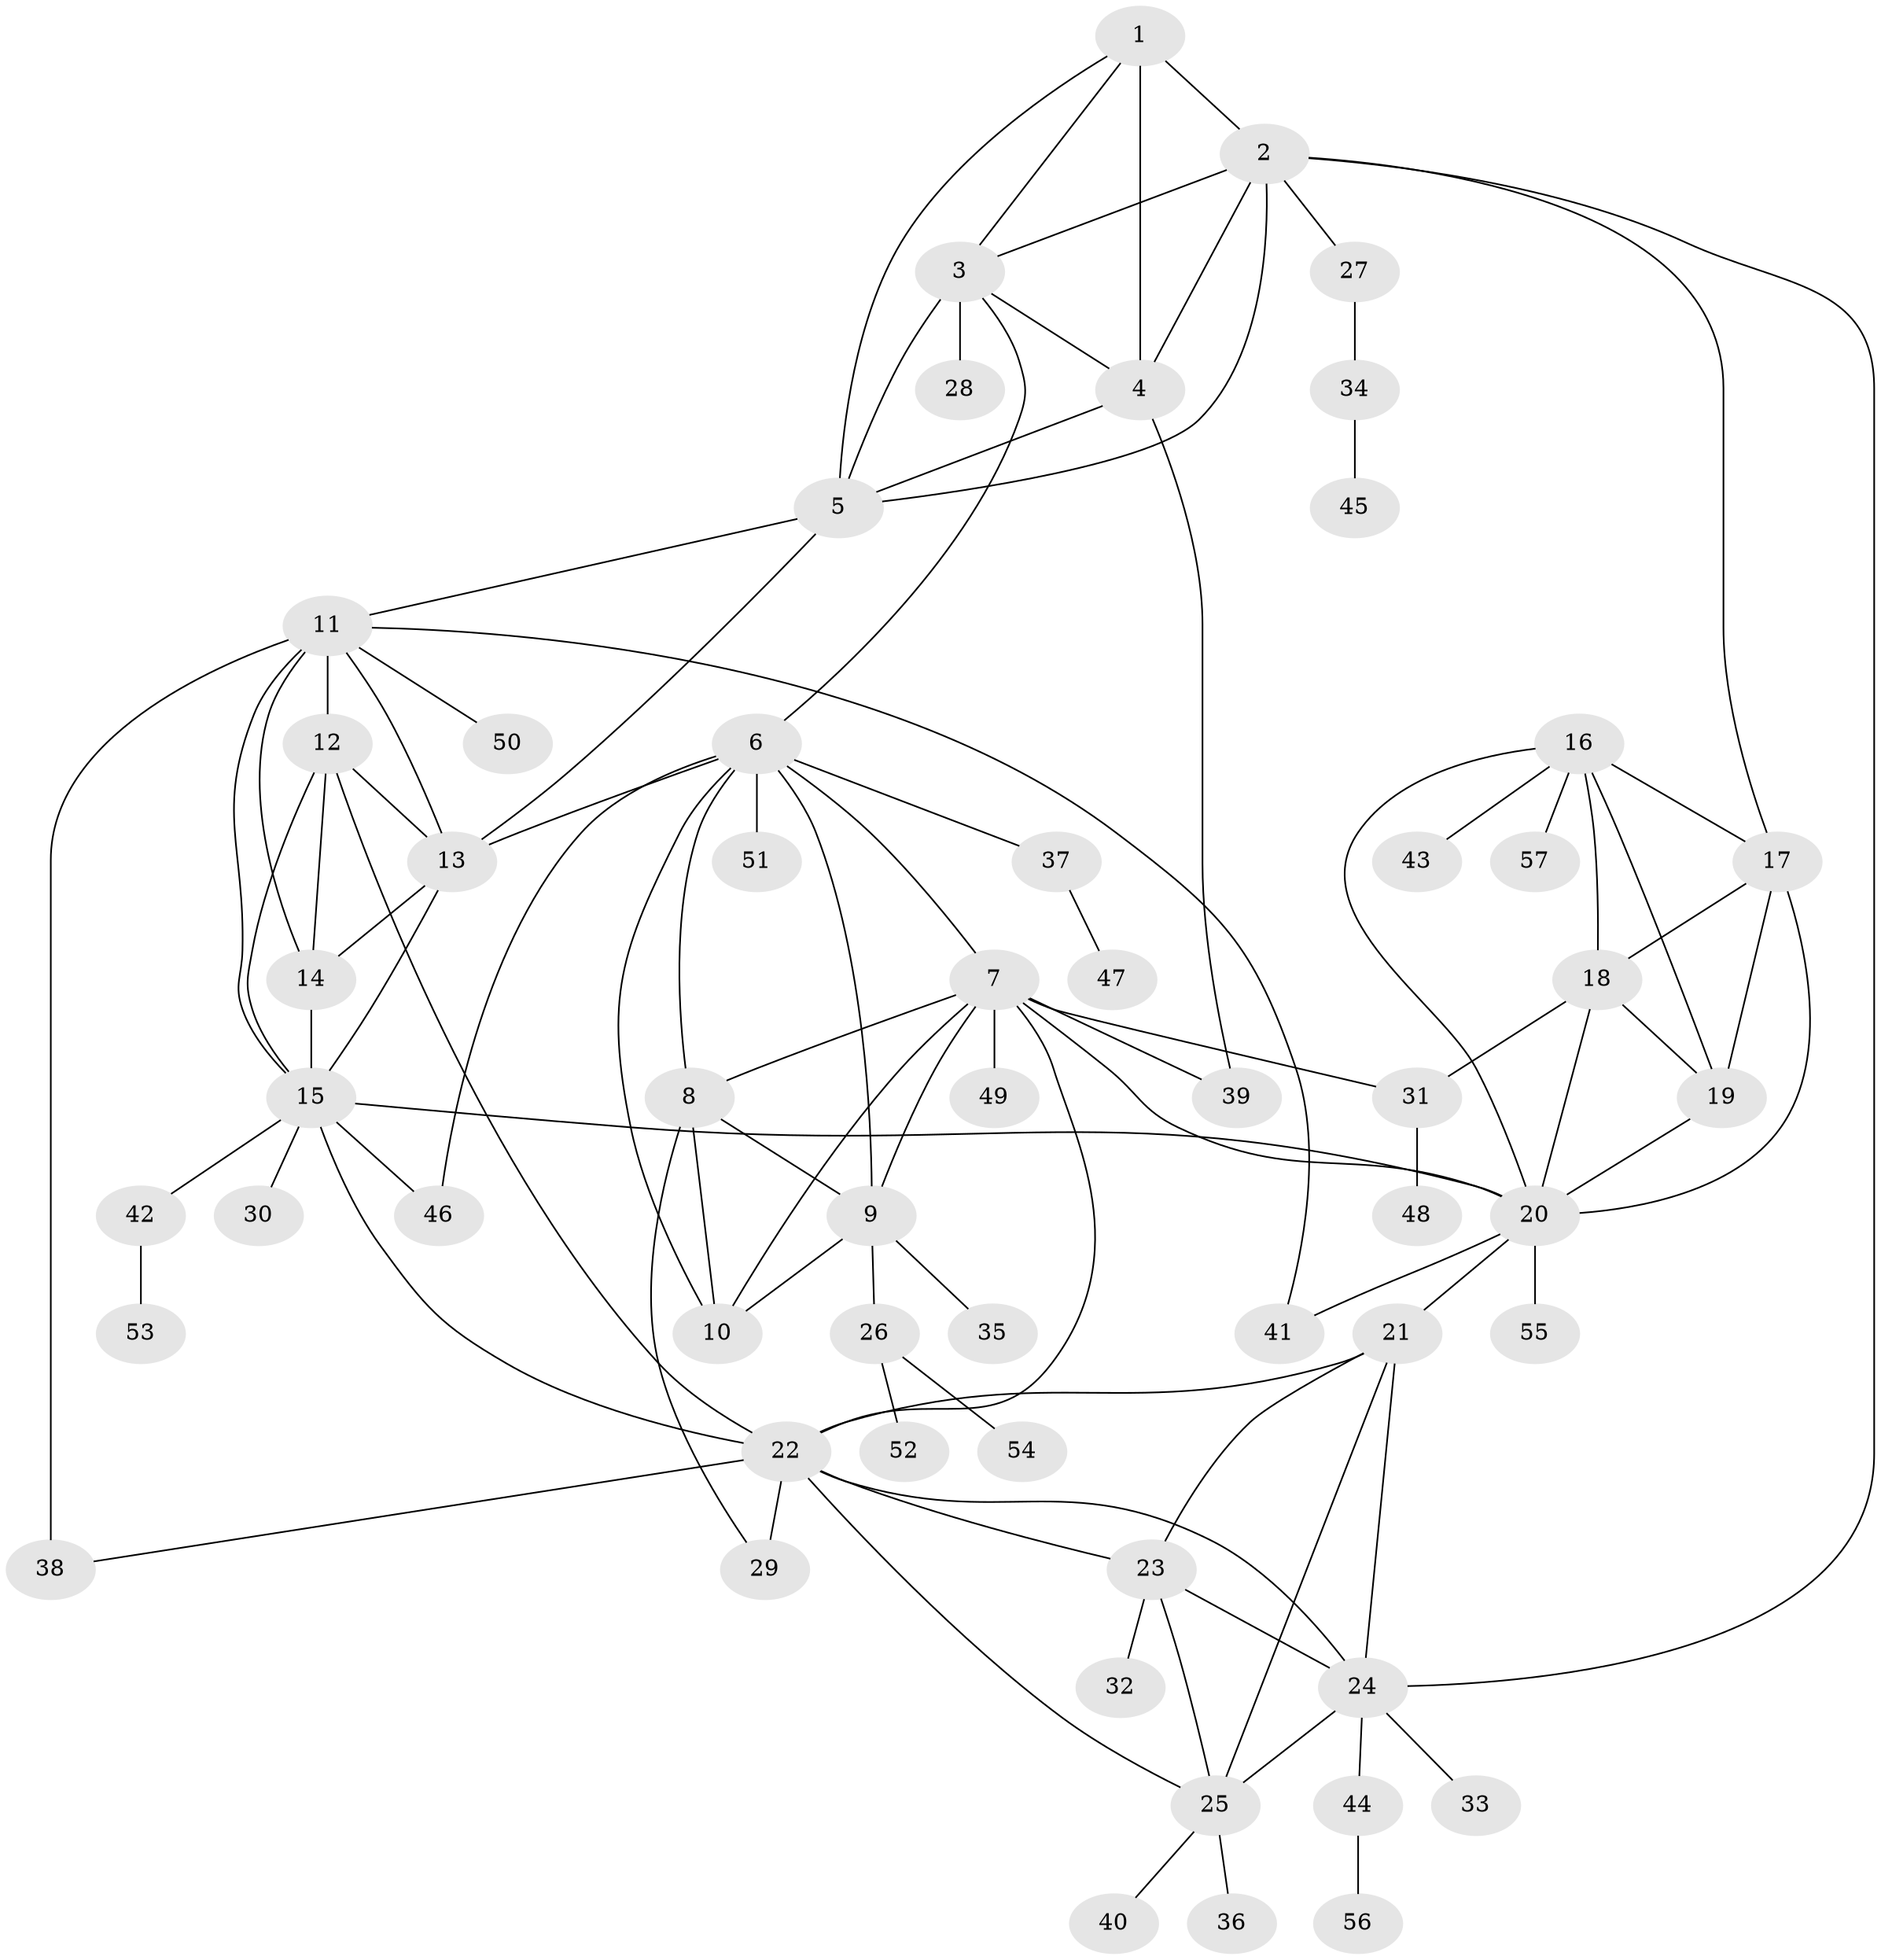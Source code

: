 // original degree distribution, {9: 0.008771929824561403, 8: 0.02631578947368421, 10: 0.05263157894736842, 4: 0.02631578947368421, 6: 0.05263157894736842, 11: 0.008771929824561403, 12: 0.008771929824561403, 7: 0.03508771929824561, 5: 0.008771929824561403, 3: 0.07017543859649122, 1: 0.5701754385964912, 2: 0.13157894736842105}
// Generated by graph-tools (version 1.1) at 2025/37/03/09/25 02:37:22]
// undirected, 57 vertices, 100 edges
graph export_dot {
graph [start="1"]
  node [color=gray90,style=filled];
  1;
  2;
  3;
  4;
  5;
  6;
  7;
  8;
  9;
  10;
  11;
  12;
  13;
  14;
  15;
  16;
  17;
  18;
  19;
  20;
  21;
  22;
  23;
  24;
  25;
  26;
  27;
  28;
  29;
  30;
  31;
  32;
  33;
  34;
  35;
  36;
  37;
  38;
  39;
  40;
  41;
  42;
  43;
  44;
  45;
  46;
  47;
  48;
  49;
  50;
  51;
  52;
  53;
  54;
  55;
  56;
  57;
  1 -- 2 [weight=1.0];
  1 -- 3 [weight=1.0];
  1 -- 4 [weight=5.0];
  1 -- 5 [weight=1.0];
  2 -- 3 [weight=1.0];
  2 -- 4 [weight=1.0];
  2 -- 5 [weight=1.0];
  2 -- 17 [weight=1.0];
  2 -- 24 [weight=1.0];
  2 -- 27 [weight=1.0];
  3 -- 4 [weight=1.0];
  3 -- 5 [weight=1.0];
  3 -- 6 [weight=1.0];
  3 -- 28 [weight=4.0];
  4 -- 5 [weight=1.0];
  4 -- 39 [weight=1.0];
  5 -- 11 [weight=1.0];
  5 -- 13 [weight=1.0];
  6 -- 7 [weight=1.0];
  6 -- 8 [weight=1.0];
  6 -- 9 [weight=1.0];
  6 -- 10 [weight=1.0];
  6 -- 13 [weight=1.0];
  6 -- 37 [weight=1.0];
  6 -- 46 [weight=1.0];
  6 -- 51 [weight=1.0];
  7 -- 8 [weight=1.0];
  7 -- 9 [weight=1.0];
  7 -- 10 [weight=1.0];
  7 -- 20 [weight=1.0];
  7 -- 22 [weight=2.0];
  7 -- 31 [weight=1.0];
  7 -- 39 [weight=1.0];
  7 -- 49 [weight=1.0];
  8 -- 9 [weight=1.0];
  8 -- 10 [weight=7.0];
  8 -- 29 [weight=1.0];
  9 -- 10 [weight=1.0];
  9 -- 26 [weight=1.0];
  9 -- 35 [weight=1.0];
  11 -- 12 [weight=1.0];
  11 -- 13 [weight=1.0];
  11 -- 14 [weight=1.0];
  11 -- 15 [weight=1.0];
  11 -- 38 [weight=2.0];
  11 -- 41 [weight=1.0];
  11 -- 50 [weight=1.0];
  12 -- 13 [weight=1.0];
  12 -- 14 [weight=1.0];
  12 -- 15 [weight=1.0];
  12 -- 22 [weight=1.0];
  13 -- 14 [weight=2.0];
  13 -- 15 [weight=1.0];
  14 -- 15 [weight=1.0];
  15 -- 20 [weight=1.0];
  15 -- 22 [weight=1.0];
  15 -- 30 [weight=1.0];
  15 -- 42 [weight=1.0];
  15 -- 46 [weight=1.0];
  16 -- 17 [weight=1.0];
  16 -- 18 [weight=1.0];
  16 -- 19 [weight=1.0];
  16 -- 20 [weight=1.0];
  16 -- 43 [weight=1.0];
  16 -- 57 [weight=1.0];
  17 -- 18 [weight=1.0];
  17 -- 19 [weight=4.0];
  17 -- 20 [weight=1.0];
  18 -- 19 [weight=1.0];
  18 -- 20 [weight=1.0];
  18 -- 31 [weight=1.0];
  19 -- 20 [weight=1.0];
  20 -- 21 [weight=1.0];
  20 -- 41 [weight=1.0];
  20 -- 55 [weight=1.0];
  21 -- 22 [weight=1.0];
  21 -- 23 [weight=1.0];
  21 -- 24 [weight=1.0];
  21 -- 25 [weight=1.0];
  22 -- 23 [weight=1.0];
  22 -- 24 [weight=1.0];
  22 -- 25 [weight=1.0];
  22 -- 29 [weight=1.0];
  22 -- 38 [weight=1.0];
  23 -- 24 [weight=1.0];
  23 -- 25 [weight=1.0];
  23 -- 32 [weight=2.0];
  24 -- 25 [weight=1.0];
  24 -- 33 [weight=1.0];
  24 -- 44 [weight=1.0];
  25 -- 36 [weight=1.0];
  25 -- 40 [weight=1.0];
  26 -- 52 [weight=1.0];
  26 -- 54 [weight=1.0];
  27 -- 34 [weight=1.0];
  31 -- 48 [weight=1.0];
  34 -- 45 [weight=1.0];
  37 -- 47 [weight=1.0];
  42 -- 53 [weight=1.0];
  44 -- 56 [weight=1.0];
}
